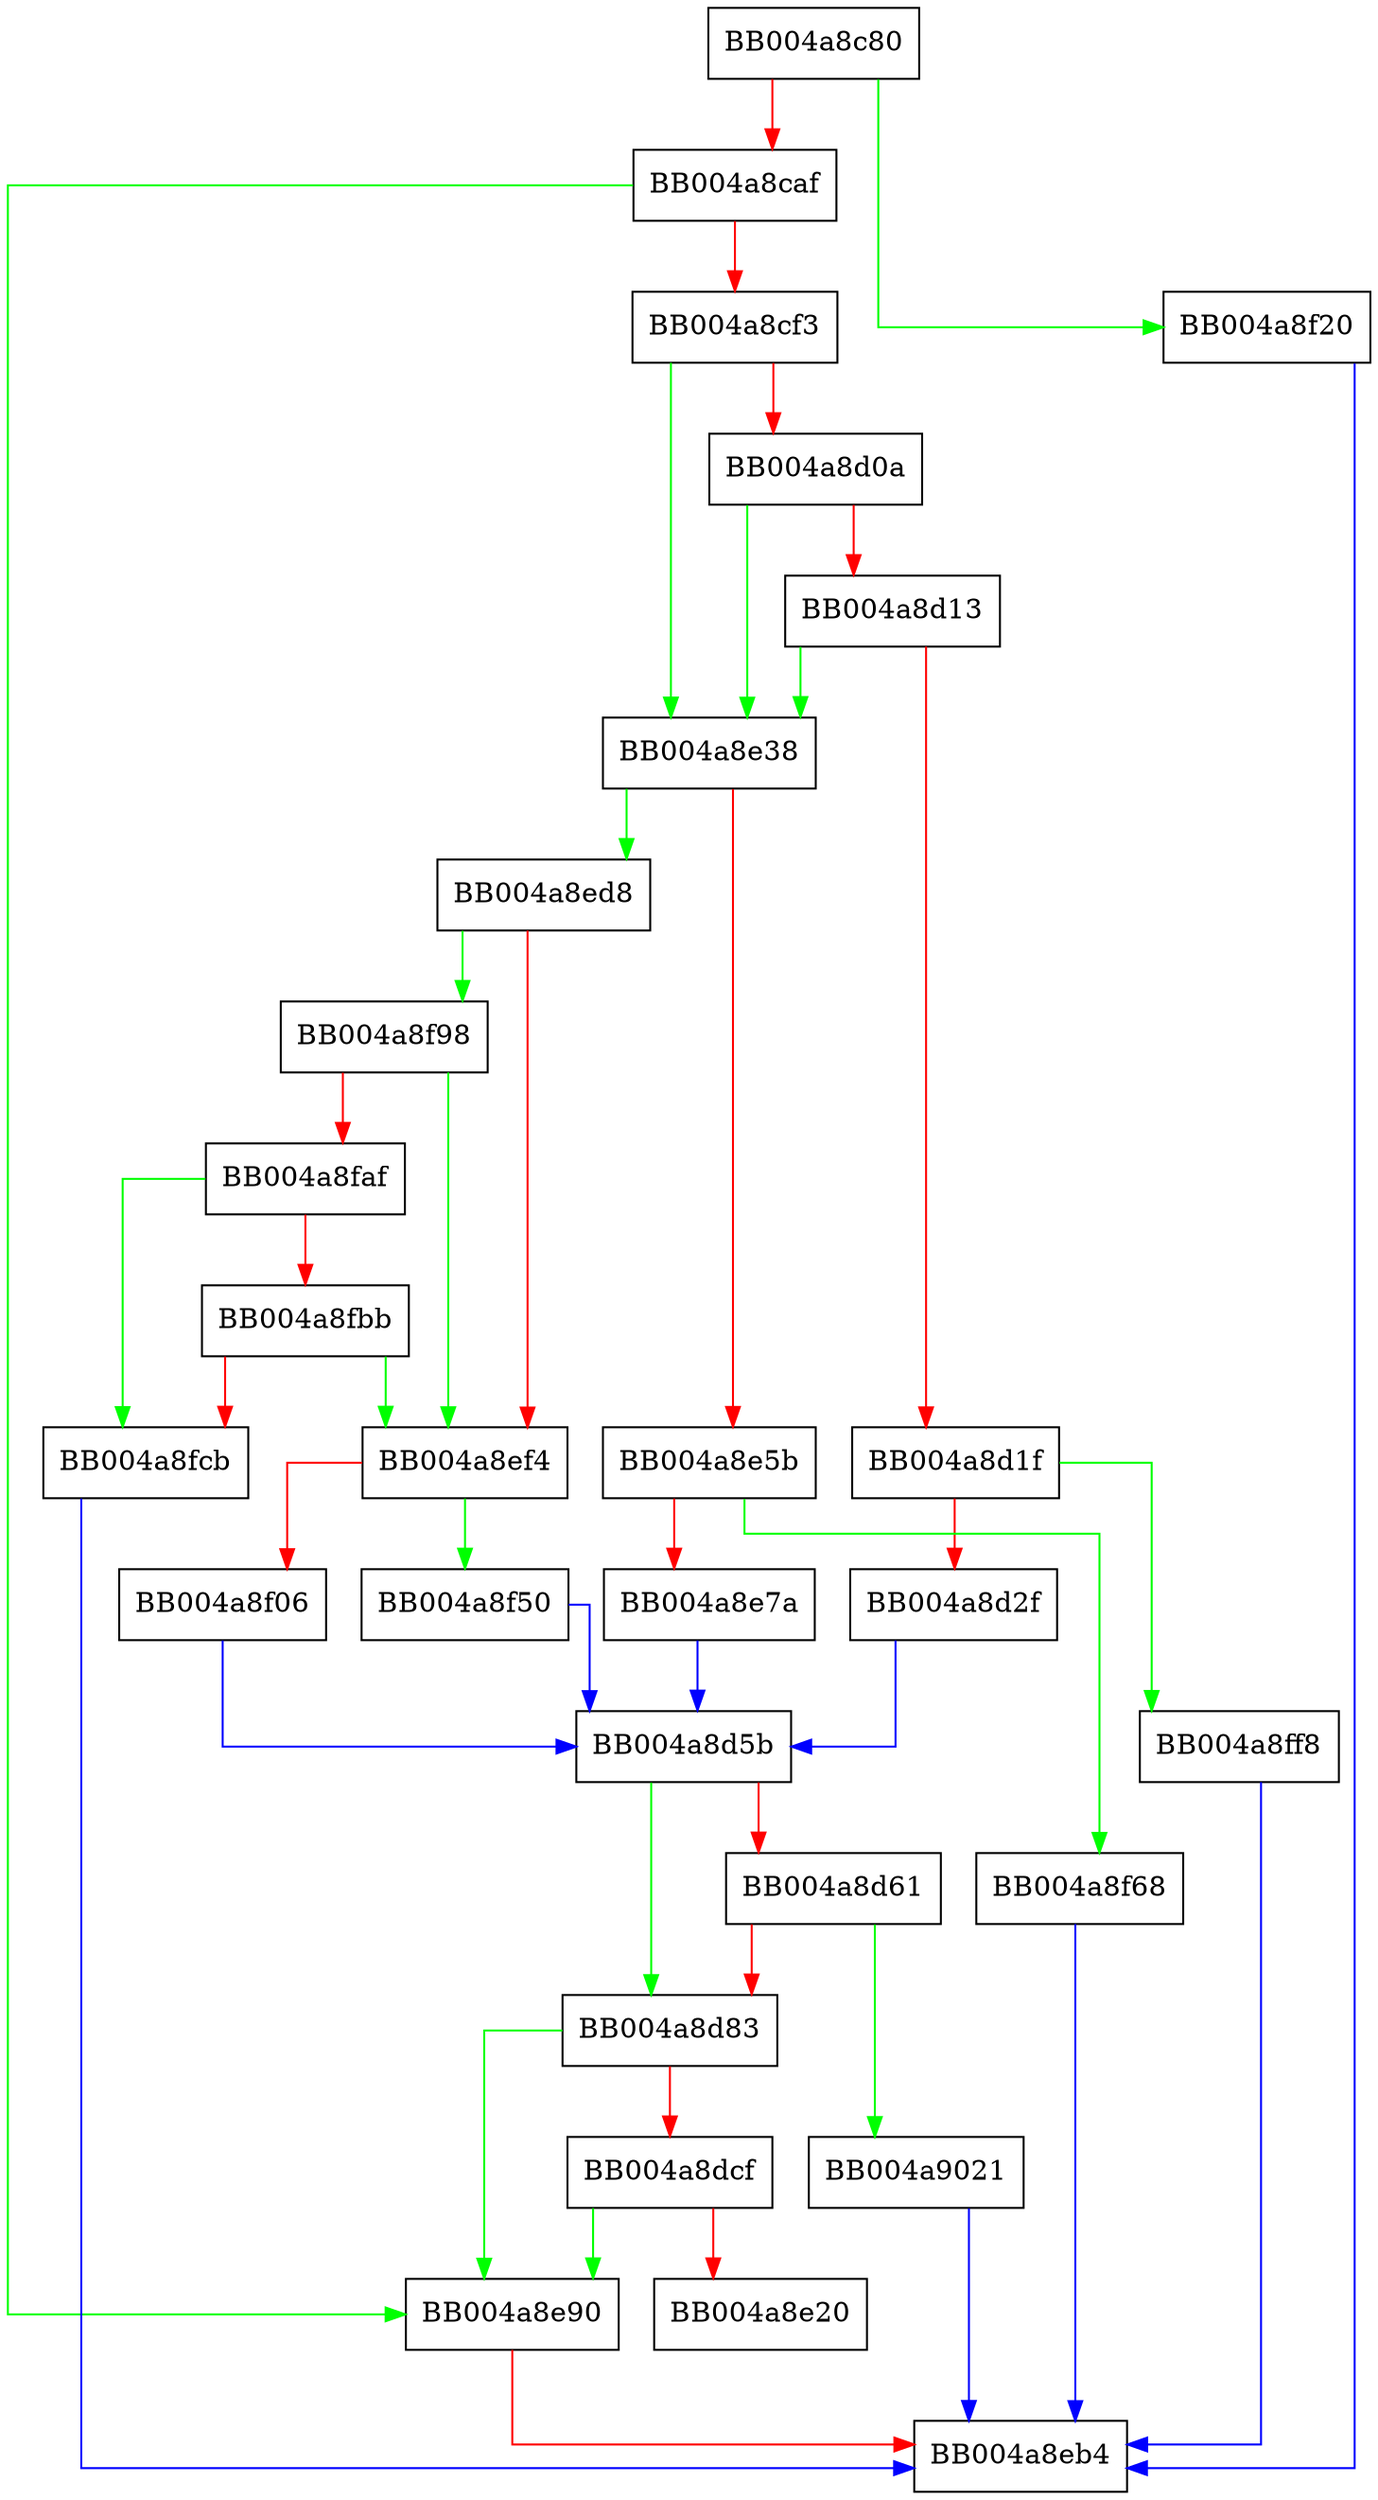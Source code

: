 digraph derive_secret_key_and_iv {
  node [shape="box"];
  graph [splines=ortho];
  BB004a8c80 -> BB004a8f20 [color="green"];
  BB004a8c80 -> BB004a8caf [color="red"];
  BB004a8caf -> BB004a8e90 [color="green"];
  BB004a8caf -> BB004a8cf3 [color="red"];
  BB004a8cf3 -> BB004a8e38 [color="green"];
  BB004a8cf3 -> BB004a8d0a [color="red"];
  BB004a8d0a -> BB004a8e38 [color="green"];
  BB004a8d0a -> BB004a8d13 [color="red"];
  BB004a8d13 -> BB004a8e38 [color="green"];
  BB004a8d13 -> BB004a8d1f [color="red"];
  BB004a8d1f -> BB004a8ff8 [color="green"];
  BB004a8d1f -> BB004a8d2f [color="red"];
  BB004a8d2f -> BB004a8d5b [color="blue"];
  BB004a8d5b -> BB004a8d83 [color="green"];
  BB004a8d5b -> BB004a8d61 [color="red"];
  BB004a8d61 -> BB004a9021 [color="green"];
  BB004a8d61 -> BB004a8d83 [color="red"];
  BB004a8d83 -> BB004a8e90 [color="green"];
  BB004a8d83 -> BB004a8dcf [color="red"];
  BB004a8dcf -> BB004a8e90 [color="green"];
  BB004a8dcf -> BB004a8e20 [color="red"];
  BB004a8e38 -> BB004a8ed8 [color="green"];
  BB004a8e38 -> BB004a8e5b [color="red"];
  BB004a8e5b -> BB004a8f68 [color="green"];
  BB004a8e5b -> BB004a8e7a [color="red"];
  BB004a8e7a -> BB004a8d5b [color="blue"];
  BB004a8e90 -> BB004a8eb4 [color="red"];
  BB004a8ed8 -> BB004a8f98 [color="green"];
  BB004a8ed8 -> BB004a8ef4 [color="red"];
  BB004a8ef4 -> BB004a8f50 [color="green"];
  BB004a8ef4 -> BB004a8f06 [color="red"];
  BB004a8f06 -> BB004a8d5b [color="blue"];
  BB004a8f20 -> BB004a8eb4 [color="blue"];
  BB004a8f50 -> BB004a8d5b [color="blue"];
  BB004a8f68 -> BB004a8eb4 [color="blue"];
  BB004a8f98 -> BB004a8ef4 [color="green"];
  BB004a8f98 -> BB004a8faf [color="red"];
  BB004a8faf -> BB004a8fcb [color="green"];
  BB004a8faf -> BB004a8fbb [color="red"];
  BB004a8fbb -> BB004a8ef4 [color="green"];
  BB004a8fbb -> BB004a8fcb [color="red"];
  BB004a8fcb -> BB004a8eb4 [color="blue"];
  BB004a8ff8 -> BB004a8eb4 [color="blue"];
  BB004a9021 -> BB004a8eb4 [color="blue"];
}